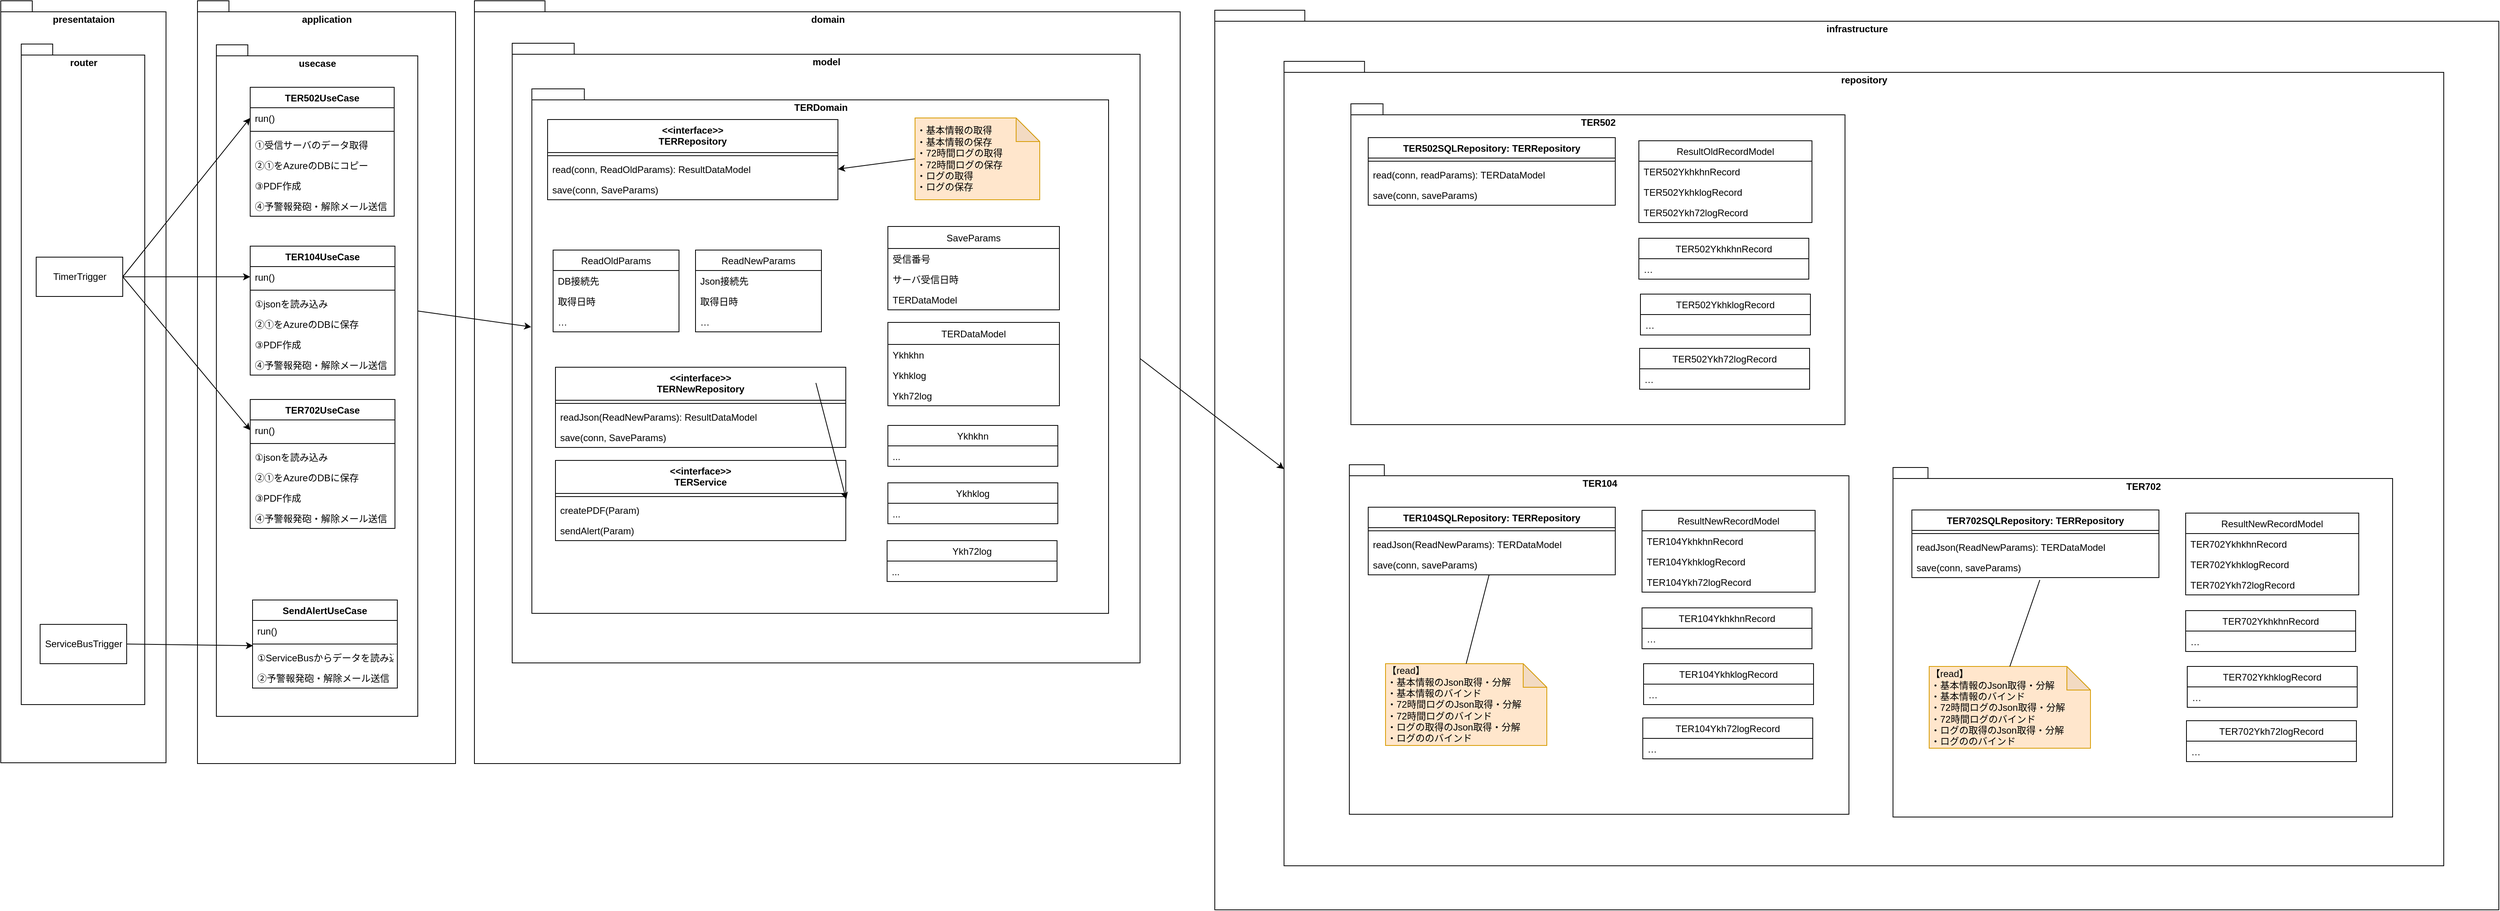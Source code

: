 <mxfile>
    <diagram id="v3ECl8RDg8C_1-MIS0tK" name="ページ1">
        <mxGraphModel dx="2837" dy="1408" grid="0" gridSize="10" guides="1" tooltips="1" connect="1" arrows="1" fold="1" page="0" pageScale="1" pageWidth="827" pageHeight="1169" math="0" shadow="0">
            <root>
                <mxCell id="0"/>
                <mxCell id="1" parent="0"/>
                <mxCell id="364" value="router" style="shape=folder;fontStyle=1;spacingTop=10;tabWidth=40;tabHeight=14;tabPosition=left;html=1;fillColor=none;verticalAlign=top;movable=1;resizable=1;rotatable=1;deletable=1;editable=1;connectable=1;" vertex="1" parent="1">
                    <mxGeometry x="66" y="275" width="157" height="840" as="geometry"/>
                </mxCell>
                <mxCell id="2" value="presentataion" style="shape=folder;fontStyle=1;spacingTop=10;tabWidth=40;tabHeight=14;tabPosition=left;html=1;fillColor=none;verticalAlign=top;" vertex="1" parent="1">
                    <mxGeometry x="40" y="220" width="210" height="969" as="geometry"/>
                </mxCell>
                <mxCell id="3" value="application" style="shape=folder;fontStyle=1;spacingTop=10;tabWidth=40;tabHeight=14;tabPosition=left;html=1;fillColor=none;verticalAlign=top;movable=1;resizable=1;rotatable=1;deletable=1;editable=1;connectable=1;" vertex="1" parent="1">
                    <mxGeometry x="290" y="220" width="328" height="970" as="geometry"/>
                </mxCell>
                <mxCell id="4" value="domain" style="shape=folder;fontStyle=1;spacingTop=10;tabWidth=40;tabHeight=14;tabPosition=left;html=1;fillColor=none;verticalAlign=top;movable=1;resizable=1;rotatable=1;deletable=1;editable=1;connectable=1;" vertex="1" parent="1">
                    <mxGeometry x="642" y="220" width="897" height="970" as="geometry"/>
                </mxCell>
                <mxCell id="5" value="infrastructure" style="shape=folder;fontStyle=1;spacingTop=10;tabWidth=40;tabHeight=14;tabPosition=left;html=1;fillColor=none;verticalAlign=top;" vertex="1" parent="1">
                    <mxGeometry x="1583" y="232" width="1632" height="1144" as="geometry"/>
                </mxCell>
                <mxCell id="65" style="edgeStyle=none;html=1;exitX=1;exitY=0.5;exitDx=0;exitDy=0;entryX=0;entryY=0.5;entryDx=0;entryDy=0;" edge="1" parent="1" source="6" target="21">
                    <mxGeometry relative="1" as="geometry"/>
                </mxCell>
                <mxCell id="365" style="edgeStyle=none;html=1;exitX=1;exitY=0.5;exitDx=0;exitDy=0;entryX=0;entryY=0.5;entryDx=0;entryDy=0;fontColor=#000000;" edge="1" parent="1" source="6" target="14">
                    <mxGeometry relative="1" as="geometry"/>
                </mxCell>
                <mxCell id="366" style="edgeStyle=none;html=1;exitX=1;exitY=0.5;exitDx=0;exitDy=0;entryX=0;entryY=0.5;entryDx=0;entryDy=0;fontColor=#000000;" edge="1" parent="1" source="6" target="196">
                    <mxGeometry relative="1" as="geometry"/>
                </mxCell>
                <mxCell id="6" value="TimerTrigger" style="html=1;fillColor=none;" vertex="1" parent="1">
                    <mxGeometry x="85" y="546" width="110" height="50" as="geometry"/>
                </mxCell>
                <mxCell id="66" style="edgeStyle=none;html=1;exitX=1;exitY=0.5;exitDx=0;exitDy=0;entryX=0.003;entryY=-0.074;entryDx=0;entryDy=0;entryPerimeter=0;" edge="1" parent="1" source="8" target="358">
                    <mxGeometry relative="1" as="geometry">
                        <mxPoint x="356" y="1024.0" as="targetPoint"/>
                    </mxGeometry>
                </mxCell>
                <mxCell id="8" value="ServiceBusTrigger" style="html=1;fillColor=none;" vertex="1" parent="1">
                    <mxGeometry x="90" y="1013" width="110" height="50" as="geometry"/>
                </mxCell>
                <mxCell id="9" value="usecase" style="shape=folder;fontStyle=1;spacingTop=10;tabWidth=40;tabHeight=14;tabPosition=left;html=1;fillColor=none;verticalAlign=top;movable=1;resizable=1;rotatable=1;deletable=1;editable=1;connectable=1;" vertex="1" parent="1">
                    <mxGeometry x="314" y="276" width="256" height="854" as="geometry"/>
                </mxCell>
                <mxCell id="13" value="TER104UseCase" style="swimlane;fontStyle=1;align=center;verticalAlign=top;childLayout=stackLayout;horizontal=1;startSize=26;horizontalStack=0;resizeParent=1;resizeParentMax=0;resizeLast=0;collapsible=1;marginBottom=0;fillColor=none;" vertex="1" parent="1">
                    <mxGeometry x="357" y="532" width="184" height="164" as="geometry"/>
                </mxCell>
                <mxCell id="14" value="run()" style="text;strokeColor=none;fillColor=none;align=left;verticalAlign=top;spacingLeft=4;spacingRight=4;overflow=hidden;rotatable=0;points=[[0,0.5],[1,0.5]];portConstraint=eastwest;" vertex="1" parent="13">
                    <mxGeometry y="26" width="184" height="26" as="geometry"/>
                </mxCell>
                <mxCell id="15" value="" style="line;strokeWidth=1;fillColor=none;align=left;verticalAlign=middle;spacingTop=-1;spacingLeft=3;spacingRight=3;rotatable=0;labelPosition=right;points=[];portConstraint=eastwest;strokeColor=inherit;" vertex="1" parent="13">
                    <mxGeometry y="52" width="184" height="8" as="geometry"/>
                </mxCell>
                <mxCell id="16" value="①jsonを読み込み" style="text;strokeColor=none;fillColor=none;align=left;verticalAlign=top;spacingLeft=4;spacingRight=4;overflow=hidden;rotatable=0;points=[[0,0.5],[1,0.5]];portConstraint=eastwest;" vertex="1" parent="13">
                    <mxGeometry y="60" width="184" height="26" as="geometry"/>
                </mxCell>
                <mxCell id="17" value="②①をAzureのDBに保存" style="text;strokeColor=none;fillColor=none;align=left;verticalAlign=top;spacingLeft=4;spacingRight=4;overflow=hidden;rotatable=0;points=[[0,0.5],[1,0.5]];portConstraint=eastwest;" vertex="1" parent="13">
                    <mxGeometry y="86" width="184" height="26" as="geometry"/>
                </mxCell>
                <mxCell id="193" value="③PDF作成" style="text;strokeColor=none;fillColor=none;align=left;verticalAlign=top;spacingLeft=4;spacingRight=4;overflow=hidden;rotatable=0;points=[[0,0.5],[1,0.5]];portConstraint=eastwest;" vertex="1" parent="13">
                    <mxGeometry y="112" width="184" height="26" as="geometry"/>
                </mxCell>
                <mxCell id="194" value="④予警報発砲・解除メール送信" style="text;strokeColor=none;fillColor=none;align=left;verticalAlign=top;spacingLeft=4;spacingRight=4;overflow=hidden;rotatable=0;points=[[0,0.5],[1,0.5]];portConstraint=eastwest;" vertex="1" parent="13">
                    <mxGeometry y="138" width="184" height="26" as="geometry"/>
                </mxCell>
                <mxCell id="20" value="TER502UseCase" style="swimlane;fontStyle=1;align=center;verticalAlign=top;childLayout=stackLayout;horizontal=1;startSize=26;horizontalStack=0;resizeParent=1;resizeParentMax=0;resizeLast=0;collapsible=1;marginBottom=0;fillColor=none;" vertex="1" parent="1">
                    <mxGeometry x="357" y="330" width="183" height="164" as="geometry"/>
                </mxCell>
                <mxCell id="21" value="run()" style="text;strokeColor=none;fillColor=none;align=left;verticalAlign=top;spacingLeft=4;spacingRight=4;overflow=hidden;rotatable=0;points=[[0,0.5],[1,0.5]];portConstraint=eastwest;" vertex="1" parent="20">
                    <mxGeometry y="26" width="183" height="26" as="geometry"/>
                </mxCell>
                <mxCell id="22" value="" style="line;strokeWidth=1;fillColor=none;align=left;verticalAlign=middle;spacingTop=-1;spacingLeft=3;spacingRight=3;rotatable=0;labelPosition=right;points=[];portConstraint=eastwest;strokeColor=inherit;" vertex="1" parent="20">
                    <mxGeometry y="52" width="183" height="8" as="geometry"/>
                </mxCell>
                <mxCell id="23" value="①受信サーバのデータ取得" style="text;strokeColor=none;fillColor=none;align=left;verticalAlign=top;spacingLeft=4;spacingRight=4;overflow=hidden;rotatable=0;points=[[0,0.5],[1,0.5]];portConstraint=eastwest;" vertex="1" parent="20">
                    <mxGeometry y="60" width="183" height="26" as="geometry"/>
                </mxCell>
                <mxCell id="24" value="②①をAzureのDBにコピー" style="text;strokeColor=none;fillColor=none;align=left;verticalAlign=top;spacingLeft=4;spacingRight=4;overflow=hidden;rotatable=0;points=[[0,0.5],[1,0.5]];portConstraint=eastwest;" vertex="1" parent="20">
                    <mxGeometry y="86" width="183" height="26" as="geometry"/>
                </mxCell>
                <mxCell id="189" value="③PDF作成" style="text;strokeColor=none;fillColor=none;align=left;verticalAlign=top;spacingLeft=4;spacingRight=4;overflow=hidden;rotatable=0;points=[[0,0.5],[1,0.5]];portConstraint=eastwest;" vertex="1" parent="20">
                    <mxGeometry y="112" width="183" height="26" as="geometry"/>
                </mxCell>
                <mxCell id="190" value="④予警報発砲・解除メール送信" style="text;strokeColor=none;fillColor=none;align=left;verticalAlign=top;spacingLeft=4;spacingRight=4;overflow=hidden;rotatable=0;points=[[0,0.5],[1,0.5]];portConstraint=eastwest;" vertex="1" parent="20">
                    <mxGeometry y="138" width="183" height="26" as="geometry"/>
                </mxCell>
                <mxCell id="369" style="edgeStyle=none;html=1;exitX=0;exitY=0;exitDx=798;exitDy=401;exitPerimeter=0;entryX=0;entryY=0;entryDx=0;entryDy=518.5;entryPerimeter=0;fontColor=#000000;" edge="1" parent="1" source="27" target="76">
                    <mxGeometry relative="1" as="geometry"/>
                </mxCell>
                <mxCell id="27" value="model" style="shape=folder;fontStyle=1;spacingTop=10;tabWidth=40;tabHeight=14;tabPosition=left;html=1;fillColor=none;verticalAlign=top;movable=1;resizable=1;rotatable=1;deletable=1;editable=1;connectable=1;" vertex="1" parent="1">
                    <mxGeometry x="690" y="274" width="798" height="788" as="geometry"/>
                </mxCell>
                <mxCell id="28" value="TERDomain" style="shape=folder;fontStyle=1;spacingTop=10;tabWidth=40;tabHeight=14;tabPosition=left;html=1;fillColor=none;verticalAlign=top;" vertex="1" parent="1">
                    <mxGeometry x="715" y="332" width="733" height="667" as="geometry"/>
                </mxCell>
                <mxCell id="29" value="&lt;&lt;interface&gt;&gt;&#10;TERRepository" style="swimlane;fontStyle=1;align=center;verticalAlign=top;childLayout=stackLayout;horizontal=1;startSize=42;horizontalStack=0;resizeParent=1;resizeParentMax=0;resizeLast=0;collapsible=1;marginBottom=0;fillColor=none;" vertex="1" parent="1">
                    <mxGeometry x="735" y="371" width="369" height="102" as="geometry"/>
                </mxCell>
                <mxCell id="31" value="" style="line;strokeWidth=1;fillColor=none;align=left;verticalAlign=middle;spacingTop=-1;spacingLeft=3;spacingRight=3;rotatable=0;labelPosition=right;points=[];portConstraint=eastwest;strokeColor=inherit;" vertex="1" parent="29">
                    <mxGeometry y="42" width="369" height="8" as="geometry"/>
                </mxCell>
                <mxCell id="107" value="read(conn, ReadOldParams): ResultDataModel" style="text;strokeColor=none;fillColor=none;align=left;verticalAlign=top;spacingLeft=4;spacingRight=4;overflow=hidden;rotatable=0;points=[[0,0.5],[1,0.5]];portConstraint=eastwest;" vertex="1" parent="29">
                    <mxGeometry y="50" width="369" height="26" as="geometry"/>
                </mxCell>
                <mxCell id="114" value="save(conn, SaveParams)" style="text;strokeColor=none;fillColor=none;align=left;verticalAlign=top;spacingLeft=4;spacingRight=4;overflow=hidden;rotatable=0;points=[[0,0.5],[1,0.5]];portConstraint=eastwest;" vertex="1" parent="29">
                    <mxGeometry y="76" width="369" height="26" as="geometry"/>
                </mxCell>
                <mxCell id="76" value="repository" style="shape=folder;fontStyle=1;spacingTop=10;tabWidth=40;tabHeight=14;tabPosition=left;html=1;fillColor=none;verticalAlign=top;movable=1;resizable=1;rotatable=1;deletable=1;editable=1;connectable=1;" vertex="1" parent="1">
                    <mxGeometry x="1671" y="297" width="1474" height="1023" as="geometry"/>
                </mxCell>
                <mxCell id="77" value="TER502" style="shape=folder;fontStyle=1;spacingTop=10;tabWidth=40;tabHeight=14;tabPosition=left;html=1;fillColor=none;verticalAlign=top;movable=1;resizable=1;rotatable=1;deletable=1;editable=1;connectable=1;" vertex="1" parent="1">
                    <mxGeometry x="1756" y="351" width="628" height="408" as="geometry"/>
                </mxCell>
                <mxCell id="78" value="TER104" style="shape=folder;fontStyle=1;spacingTop=10;tabWidth=40;tabHeight=14;tabPosition=left;html=1;fillColor=none;verticalAlign=top;movable=1;resizable=1;rotatable=1;deletable=1;editable=1;connectable=1;" vertex="1" parent="1">
                    <mxGeometry x="1754" y="810" width="635" height="444.5" as="geometry"/>
                </mxCell>
                <mxCell id="79" value="TER502SQLRepository: TERRepository" style="swimlane;fontStyle=1;align=center;verticalAlign=top;childLayout=stackLayout;horizontal=1;startSize=26;horizontalStack=0;resizeParent=1;resizeParentMax=0;resizeLast=0;collapsible=1;marginBottom=0;fillColor=none;" vertex="1" parent="1">
                    <mxGeometry x="1778" y="394" width="314" height="86" as="geometry"/>
                </mxCell>
                <mxCell id="81" value="" style="line;strokeWidth=1;fillColor=none;align=left;verticalAlign=middle;spacingTop=-1;spacingLeft=3;spacingRight=3;rotatable=0;labelPosition=right;points=[];portConstraint=eastwest;strokeColor=inherit;" vertex="1" parent="79">
                    <mxGeometry y="26" width="314" height="8" as="geometry"/>
                </mxCell>
                <mxCell id="185" value="read(conn, readParams): TERDataModel" style="text;strokeColor=none;fillColor=none;align=left;verticalAlign=top;spacingLeft=4;spacingRight=4;overflow=hidden;rotatable=0;points=[[0,0.5],[1,0.5]];portConstraint=eastwest;" vertex="1" parent="79">
                    <mxGeometry y="34" width="314" height="26" as="geometry"/>
                </mxCell>
                <mxCell id="334" value="save(conn, saveParams)" style="text;strokeColor=none;fillColor=none;align=left;verticalAlign=top;spacingLeft=4;spacingRight=4;overflow=hidden;rotatable=0;points=[[0,0.5],[1,0.5]];portConstraint=eastwest;" vertex="1" parent="79">
                    <mxGeometry y="60" width="314" height="26" as="geometry"/>
                </mxCell>
                <mxCell id="109" value="ReadOldParams" style="swimlane;fontStyle=0;childLayout=stackLayout;horizontal=1;startSize=26;fillColor=none;horizontalStack=0;resizeParent=1;resizeParentMax=0;resizeLast=0;collapsible=1;marginBottom=0;" vertex="1" parent="1">
                    <mxGeometry x="742" y="537" width="160" height="104" as="geometry"/>
                </mxCell>
                <mxCell id="110" value="DB接続先" style="text;strokeColor=none;fillColor=none;align=left;verticalAlign=top;spacingLeft=4;spacingRight=4;overflow=hidden;rotatable=0;points=[[0,0.5],[1,0.5]];portConstraint=eastwest;" vertex="1" parent="109">
                    <mxGeometry y="26" width="160" height="26" as="geometry"/>
                </mxCell>
                <mxCell id="134" value="取得日時" style="text;strokeColor=none;fillColor=none;align=left;verticalAlign=top;spacingLeft=4;spacingRight=4;overflow=hidden;rotatable=0;points=[[0,0.5],[1,0.5]];portConstraint=eastwest;" vertex="1" parent="109">
                    <mxGeometry y="52" width="160" height="26" as="geometry"/>
                </mxCell>
                <mxCell id="112" value="…" style="text;strokeColor=none;fillColor=none;align=left;verticalAlign=top;spacingLeft=4;spacingRight=4;overflow=hidden;rotatable=0;points=[[0,0.5],[1,0.5]];portConstraint=eastwest;" vertex="1" parent="109">
                    <mxGeometry y="78" width="160" height="26" as="geometry"/>
                </mxCell>
                <mxCell id="130" value="ReadNewParams" style="swimlane;fontStyle=0;childLayout=stackLayout;horizontal=1;startSize=26;fillColor=none;horizontalStack=0;resizeParent=1;resizeParentMax=0;resizeLast=0;collapsible=1;marginBottom=0;" vertex="1" parent="1">
                    <mxGeometry x="923" y="537" width="160" height="104" as="geometry"/>
                </mxCell>
                <mxCell id="131" value="Json接続先" style="text;strokeColor=none;fillColor=none;align=left;verticalAlign=top;spacingLeft=4;spacingRight=4;overflow=hidden;rotatable=0;points=[[0,0.5],[1,0.5]];portConstraint=eastwest;" vertex="1" parent="130">
                    <mxGeometry y="26" width="160" height="26" as="geometry"/>
                </mxCell>
                <mxCell id="133" value="取得日時" style="text;strokeColor=none;fillColor=none;align=left;verticalAlign=top;spacingLeft=4;spacingRight=4;overflow=hidden;rotatable=0;points=[[0,0.5],[1,0.5]];portConstraint=eastwest;" vertex="1" parent="130">
                    <mxGeometry y="52" width="160" height="26" as="geometry"/>
                </mxCell>
                <mxCell id="132" value="…" style="text;strokeColor=none;fillColor=none;align=left;verticalAlign=top;spacingLeft=4;spacingRight=4;overflow=hidden;rotatable=0;points=[[0,0.5],[1,0.5]];portConstraint=eastwest;" vertex="1" parent="130">
                    <mxGeometry y="78" width="160" height="26" as="geometry"/>
                </mxCell>
                <mxCell id="155" style="edgeStyle=none;html=1;exitX=0;exitY=0.5;exitDx=0;exitDy=0;exitPerimeter=0;fontColor=#000000;entryX=1;entryY=0.5;entryDx=0;entryDy=0;" edge="1" parent="1" source="154" target="107">
                    <mxGeometry relative="1" as="geometry"/>
                </mxCell>
                <mxCell id="154" value="・基本情報の取得&lt;br&gt;・基本情報の保存&lt;br&gt;・72時間ログの取得&lt;br&gt;・72時間ログの保存&lt;br&gt;・ログの取得&lt;br&gt;・ログの保存" style="shape=note;whiteSpace=wrap;html=1;backgroundOutline=1;darkOpacity=0.05;align=left;fillColor=#ffe6cc;strokeColor=#d79b00;fontColor=#000000;" vertex="1" parent="1">
                    <mxGeometry x="1202" y="369" width="158.5" height="104" as="geometry"/>
                </mxCell>
                <mxCell id="160" value="" style="endArrow=classic;html=1;fontColor=#000000;exitX=0;exitY=0.5;exitDx=0;exitDy=0;exitPerimeter=0;entryX=1;entryY=0.5;entryDx=0;entryDy=0;" edge="1" parent="1" source="159">
                    <mxGeometry width="50" height="50" relative="1" as="geometry">
                        <mxPoint x="1076" y="706" as="sourcePoint"/>
                        <mxPoint x="1114.5" y="854" as="targetPoint"/>
                    </mxGeometry>
                </mxCell>
                <mxCell id="195" value="TER702UseCase" style="swimlane;fontStyle=1;align=center;verticalAlign=top;childLayout=stackLayout;horizontal=1;startSize=26;horizontalStack=0;resizeParent=1;resizeParentMax=0;resizeLast=0;collapsible=1;marginBottom=0;fillColor=none;" vertex="1" parent="1">
                    <mxGeometry x="357" y="727" width="184" height="164" as="geometry"/>
                </mxCell>
                <mxCell id="196" value="run()" style="text;strokeColor=none;fillColor=none;align=left;verticalAlign=top;spacingLeft=4;spacingRight=4;overflow=hidden;rotatable=0;points=[[0,0.5],[1,0.5]];portConstraint=eastwest;" vertex="1" parent="195">
                    <mxGeometry y="26" width="184" height="26" as="geometry"/>
                </mxCell>
                <mxCell id="197" value="" style="line;strokeWidth=1;fillColor=none;align=left;verticalAlign=middle;spacingTop=-1;spacingLeft=3;spacingRight=3;rotatable=0;labelPosition=right;points=[];portConstraint=eastwest;strokeColor=inherit;" vertex="1" parent="195">
                    <mxGeometry y="52" width="184" height="8" as="geometry"/>
                </mxCell>
                <mxCell id="198" value="①jsonを読み込み" style="text;strokeColor=none;fillColor=none;align=left;verticalAlign=top;spacingLeft=4;spacingRight=4;overflow=hidden;rotatable=0;points=[[0,0.5],[1,0.5]];portConstraint=eastwest;" vertex="1" parent="195">
                    <mxGeometry y="60" width="184" height="26" as="geometry"/>
                </mxCell>
                <mxCell id="199" value="②①をAzureのDBに保存" style="text;strokeColor=none;fillColor=none;align=left;verticalAlign=top;spacingLeft=4;spacingRight=4;overflow=hidden;rotatable=0;points=[[0,0.5],[1,0.5]];portConstraint=eastwest;" vertex="1" parent="195">
                    <mxGeometry y="86" width="184" height="26" as="geometry"/>
                </mxCell>
                <mxCell id="200" value="③PDF作成" style="text;strokeColor=none;fillColor=none;align=left;verticalAlign=top;spacingLeft=4;spacingRight=4;overflow=hidden;rotatable=0;points=[[0,0.5],[1,0.5]];portConstraint=eastwest;" vertex="1" parent="195">
                    <mxGeometry y="112" width="184" height="26" as="geometry"/>
                </mxCell>
                <mxCell id="201" value="④予警報発砲・解除メール送信" style="text;strokeColor=none;fillColor=none;align=left;verticalAlign=top;spacingLeft=4;spacingRight=4;overflow=hidden;rotatable=0;points=[[0,0.5],[1,0.5]];portConstraint=eastwest;" vertex="1" parent="195">
                    <mxGeometry y="138" width="184" height="26" as="geometry"/>
                </mxCell>
                <mxCell id="204" value="TER502YkhkhnRecord" style="swimlane;fontStyle=0;childLayout=stackLayout;horizontal=1;startSize=26;fillColor=none;horizontalStack=0;resizeParent=1;resizeParentMax=0;resizeLast=0;collapsible=1;marginBottom=0;" vertex="1" parent="1">
                    <mxGeometry x="2122" y="522" width="216" height="52" as="geometry"/>
                </mxCell>
                <mxCell id="205" value="…" style="text;strokeColor=none;fillColor=none;align=left;verticalAlign=top;spacingLeft=4;spacingRight=4;overflow=hidden;rotatable=0;points=[[0,0.5],[1,0.5]];portConstraint=eastwest;" vertex="1" parent="204">
                    <mxGeometry y="26" width="216" height="26" as="geometry"/>
                </mxCell>
                <mxCell id="206" value="TER502Ykh72logRecord" style="swimlane;fontStyle=0;childLayout=stackLayout;horizontal=1;startSize=26;fillColor=none;horizontalStack=0;resizeParent=1;resizeParentMax=0;resizeLast=0;collapsible=1;marginBottom=0;" vertex="1" parent="1">
                    <mxGeometry x="2123" y="662" width="216" height="52" as="geometry"/>
                </mxCell>
                <mxCell id="207" value="…" style="text;strokeColor=none;fillColor=none;align=left;verticalAlign=top;spacingLeft=4;spacingRight=4;overflow=hidden;rotatable=0;points=[[0,0.5],[1,0.5]];portConstraint=eastwest;" vertex="1" parent="206">
                    <mxGeometry y="26" width="216" height="26" as="geometry"/>
                </mxCell>
                <mxCell id="208" value="TER502YkhklogRecord" style="swimlane;fontStyle=0;childLayout=stackLayout;horizontal=1;startSize=26;fillColor=none;horizontalStack=0;resizeParent=1;resizeParentMax=0;resizeLast=0;collapsible=1;marginBottom=0;" vertex="1" parent="1">
                    <mxGeometry x="2124" y="593" width="216" height="52" as="geometry"/>
                </mxCell>
                <mxCell id="209" value="…" style="text;strokeColor=none;fillColor=none;align=left;verticalAlign=top;spacingLeft=4;spacingRight=4;overflow=hidden;rotatable=0;points=[[0,0.5],[1,0.5]];portConstraint=eastwest;" vertex="1" parent="208">
                    <mxGeometry y="26" width="216" height="26" as="geometry"/>
                </mxCell>
                <mxCell id="211" value="ResultOldRecordModel" style="swimlane;fontStyle=0;childLayout=stackLayout;horizontal=1;startSize=26;fillColor=none;horizontalStack=0;resizeParent=1;resizeParentMax=0;resizeLast=0;collapsible=1;marginBottom=0;" vertex="1" parent="1">
                    <mxGeometry x="2122" y="398" width="220" height="104" as="geometry"/>
                </mxCell>
                <mxCell id="212" value="TER502YkhkhnRecord" style="text;strokeColor=none;fillColor=none;align=left;verticalAlign=top;spacingLeft=4;spacingRight=4;overflow=hidden;rotatable=0;points=[[0,0.5],[1,0.5]];portConstraint=eastwest;" vertex="1" parent="211">
                    <mxGeometry y="26" width="220" height="26" as="geometry"/>
                </mxCell>
                <mxCell id="213" value="TER502YkhklogRecord" style="text;strokeColor=none;fillColor=none;align=left;verticalAlign=top;spacingLeft=4;spacingRight=4;overflow=hidden;rotatable=0;points=[[0,0.5],[1,0.5]];portConstraint=eastwest;" vertex="1" parent="211">
                    <mxGeometry y="52" width="220" height="26" as="geometry"/>
                </mxCell>
                <mxCell id="214" value="TER502Ykh72logRecord" style="text;strokeColor=none;fillColor=none;align=left;verticalAlign=top;spacingLeft=4;spacingRight=4;overflow=hidden;rotatable=0;points=[[0,0.5],[1,0.5]];portConstraint=eastwest;" vertex="1" parent="211">
                    <mxGeometry y="78" width="220" height="26" as="geometry"/>
                </mxCell>
                <mxCell id="215" value="TER104SQLRepository: TERRepository" style="swimlane;fontStyle=1;align=center;verticalAlign=top;childLayout=stackLayout;horizontal=1;startSize=26;horizontalStack=0;resizeParent=1;resizeParentMax=0;resizeLast=0;collapsible=1;marginBottom=0;fillColor=none;" vertex="1" parent="1">
                    <mxGeometry x="1778" y="864" width="314" height="86" as="geometry"/>
                </mxCell>
                <mxCell id="216" value="" style="line;strokeWidth=1;fillColor=none;align=left;verticalAlign=middle;spacingTop=-1;spacingLeft=3;spacingRight=3;rotatable=0;labelPosition=right;points=[];portConstraint=eastwest;strokeColor=inherit;" vertex="1" parent="215">
                    <mxGeometry y="26" width="314" height="8" as="geometry"/>
                </mxCell>
                <mxCell id="218" value="readJson(ReadNewParams): TERDataModel" style="text;strokeColor=none;fillColor=none;align=left;verticalAlign=top;spacingLeft=4;spacingRight=4;overflow=hidden;rotatable=0;points=[[0,0.5],[1,0.5]];portConstraint=eastwest;" vertex="1" parent="215">
                    <mxGeometry y="34" width="314" height="26" as="geometry"/>
                </mxCell>
                <mxCell id="377" value="save(conn, saveParams)" style="text;strokeColor=none;fillColor=none;align=left;verticalAlign=top;spacingLeft=4;spacingRight=4;overflow=hidden;rotatable=0;points=[[0,0.5],[1,0.5]];portConstraint=eastwest;" vertex="1" parent="215">
                    <mxGeometry y="60" width="314" height="26" as="geometry"/>
                </mxCell>
                <mxCell id="219" value="TER104YkhkhnRecord" style="swimlane;fontStyle=0;childLayout=stackLayout;horizontal=1;startSize=26;fillColor=none;horizontalStack=0;resizeParent=1;resizeParentMax=0;resizeLast=0;collapsible=1;marginBottom=0;" vertex="1" parent="1">
                    <mxGeometry x="2126" y="992" width="216" height="52" as="geometry"/>
                </mxCell>
                <mxCell id="220" value="…" style="text;strokeColor=none;fillColor=none;align=left;verticalAlign=top;spacingLeft=4;spacingRight=4;overflow=hidden;rotatable=0;points=[[0,0.5],[1,0.5]];portConstraint=eastwest;" vertex="1" parent="219">
                    <mxGeometry y="26" width="216" height="26" as="geometry"/>
                </mxCell>
                <mxCell id="221" value="TER104Ykh72logRecord" style="swimlane;fontStyle=0;childLayout=stackLayout;horizontal=1;startSize=26;fillColor=none;horizontalStack=0;resizeParent=1;resizeParentMax=0;resizeLast=0;collapsible=1;marginBottom=0;" vertex="1" parent="1">
                    <mxGeometry x="2127" y="1132" width="216" height="52" as="geometry"/>
                </mxCell>
                <mxCell id="222" value="…" style="text;strokeColor=none;fillColor=none;align=left;verticalAlign=top;spacingLeft=4;spacingRight=4;overflow=hidden;rotatable=0;points=[[0,0.5],[1,0.5]];portConstraint=eastwest;" vertex="1" parent="221">
                    <mxGeometry y="26" width="216" height="26" as="geometry"/>
                </mxCell>
                <mxCell id="223" value="TER104YkhklogRecord" style="swimlane;fontStyle=0;childLayout=stackLayout;horizontal=1;startSize=26;fillColor=none;horizontalStack=0;resizeParent=1;resizeParentMax=0;resizeLast=0;collapsible=1;marginBottom=0;" vertex="1" parent="1">
                    <mxGeometry x="2128" y="1063" width="216" height="52" as="geometry"/>
                </mxCell>
                <mxCell id="224" value="…" style="text;strokeColor=none;fillColor=none;align=left;verticalAlign=top;spacingLeft=4;spacingRight=4;overflow=hidden;rotatable=0;points=[[0,0.5],[1,0.5]];portConstraint=eastwest;" vertex="1" parent="223">
                    <mxGeometry y="26" width="216" height="26" as="geometry"/>
                </mxCell>
                <mxCell id="225" value="ResultNewRecordModel" style="swimlane;fontStyle=0;childLayout=stackLayout;horizontal=1;startSize=26;fillColor=none;horizontalStack=0;resizeParent=1;resizeParentMax=0;resizeLast=0;collapsible=1;marginBottom=0;" vertex="1" parent="1">
                    <mxGeometry x="2126" y="868" width="220" height="104" as="geometry"/>
                </mxCell>
                <mxCell id="226" value="TER104YkhkhnRecord" style="text;strokeColor=none;fillColor=none;align=left;verticalAlign=top;spacingLeft=4;spacingRight=4;overflow=hidden;rotatable=0;points=[[0,0.5],[1,0.5]];portConstraint=eastwest;" vertex="1" parent="225">
                    <mxGeometry y="26" width="220" height="26" as="geometry"/>
                </mxCell>
                <mxCell id="227" value="TER104YkhklogRecord" style="text;strokeColor=none;fillColor=none;align=left;verticalAlign=top;spacingLeft=4;spacingRight=4;overflow=hidden;rotatable=0;points=[[0,0.5],[1,0.5]];portConstraint=eastwest;" vertex="1" parent="225">
                    <mxGeometry y="52" width="220" height="26" as="geometry"/>
                </mxCell>
                <mxCell id="228" value="TER104Ykh72logRecord" style="text;strokeColor=none;fillColor=none;align=left;verticalAlign=top;spacingLeft=4;spacingRight=4;overflow=hidden;rotatable=0;points=[[0,0.5],[1,0.5]];portConstraint=eastwest;" vertex="1" parent="225">
                    <mxGeometry y="78" width="220" height="26" as="geometry"/>
                </mxCell>
                <mxCell id="229" value="【read】&lt;br&gt;・基本情報のJson取得・分解&lt;br&gt;・基本情報のバインド&lt;br&gt;・72時間ログのJson取得・分解&lt;br&gt;・72時間ログのバインド&lt;br&gt;・ログの取得のJson取得・分解&lt;br&gt;・ログののバインド" style="shape=note;whiteSpace=wrap;html=1;backgroundOutline=1;darkOpacity=0.05;align=left;fillColor=#ffe6cc;strokeColor=#d79b00;fontColor=#000000;" vertex="1" parent="1">
                    <mxGeometry x="1800" y="1063" width="205" height="104" as="geometry"/>
                </mxCell>
                <mxCell id="231" value="" style="endArrow=none;html=1;fontColor=#000000;entryX=0.5;entryY=0;entryDx=0;entryDy=0;entryPerimeter=0;" edge="1" parent="1" source="377" target="229">
                    <mxGeometry width="50" height="50" relative="1" as="geometry">
                        <mxPoint x="1940.85" y="975.996" as="sourcePoint"/>
                        <mxPoint x="2701" y="753.5" as="targetPoint"/>
                    </mxGeometry>
                </mxCell>
                <mxCell id="232" value="TER702" style="shape=folder;fontStyle=1;spacingTop=10;tabWidth=40;tabHeight=14;tabPosition=left;html=1;fillColor=none;verticalAlign=top;movable=1;resizable=1;rotatable=1;deletable=1;editable=1;connectable=1;" vertex="1" parent="1">
                    <mxGeometry x="2445" y="813.5" width="635" height="444.5" as="geometry"/>
                </mxCell>
                <mxCell id="233" value="TER702SQLRepository: TERRepository" style="swimlane;fontStyle=1;align=center;verticalAlign=top;childLayout=stackLayout;horizontal=1;startSize=26;horizontalStack=0;resizeParent=1;resizeParentMax=0;resizeLast=0;collapsible=1;marginBottom=0;fillColor=none;" vertex="1" parent="1">
                    <mxGeometry x="2469" y="867.5" width="314" height="86" as="geometry"/>
                </mxCell>
                <mxCell id="234" value="" style="line;strokeWidth=1;fillColor=none;align=left;verticalAlign=middle;spacingTop=-1;spacingLeft=3;spacingRight=3;rotatable=0;labelPosition=right;points=[];portConstraint=eastwest;strokeColor=inherit;" vertex="1" parent="233">
                    <mxGeometry y="26" width="314" height="8" as="geometry"/>
                </mxCell>
                <mxCell id="378" value="readJson(ReadNewParams): TERDataModel" style="text;strokeColor=none;fillColor=none;align=left;verticalAlign=top;spacingLeft=4;spacingRight=4;overflow=hidden;rotatable=0;points=[[0,0.5],[1,0.5]];portConstraint=eastwest;" vertex="1" parent="233">
                    <mxGeometry y="34" width="314" height="26" as="geometry"/>
                </mxCell>
                <mxCell id="236" value="save(conn, saveParams)" style="text;strokeColor=none;fillColor=none;align=left;verticalAlign=top;spacingLeft=4;spacingRight=4;overflow=hidden;rotatable=0;points=[[0,0.5],[1,0.5]];portConstraint=eastwest;" vertex="1" parent="233">
                    <mxGeometry y="60" width="314" height="26" as="geometry"/>
                </mxCell>
                <mxCell id="237" value="TER702YkhkhnRecord" style="swimlane;fontStyle=0;childLayout=stackLayout;horizontal=1;startSize=26;fillColor=none;horizontalStack=0;resizeParent=1;resizeParentMax=0;resizeLast=0;collapsible=1;marginBottom=0;" vertex="1" parent="1">
                    <mxGeometry x="2817" y="995.5" width="216" height="52" as="geometry"/>
                </mxCell>
                <mxCell id="238" value="…" style="text;strokeColor=none;fillColor=none;align=left;verticalAlign=top;spacingLeft=4;spacingRight=4;overflow=hidden;rotatable=0;points=[[0,0.5],[1,0.5]];portConstraint=eastwest;" vertex="1" parent="237">
                    <mxGeometry y="26" width="216" height="26" as="geometry"/>
                </mxCell>
                <mxCell id="239" value="TER702Ykh72logRecord" style="swimlane;fontStyle=0;childLayout=stackLayout;horizontal=1;startSize=26;fillColor=none;horizontalStack=0;resizeParent=1;resizeParentMax=0;resizeLast=0;collapsible=1;marginBottom=0;" vertex="1" parent="1">
                    <mxGeometry x="2818" y="1135.5" width="216" height="52" as="geometry"/>
                </mxCell>
                <mxCell id="240" value="…" style="text;strokeColor=none;fillColor=none;align=left;verticalAlign=top;spacingLeft=4;spacingRight=4;overflow=hidden;rotatable=0;points=[[0,0.5],[1,0.5]];portConstraint=eastwest;" vertex="1" parent="239">
                    <mxGeometry y="26" width="216" height="26" as="geometry"/>
                </mxCell>
                <mxCell id="241" value="TER702YkhklogRecord" style="swimlane;fontStyle=0;childLayout=stackLayout;horizontal=1;startSize=26;fillColor=none;horizontalStack=0;resizeParent=1;resizeParentMax=0;resizeLast=0;collapsible=1;marginBottom=0;" vertex="1" parent="1">
                    <mxGeometry x="2819" y="1066.5" width="216" height="52" as="geometry"/>
                </mxCell>
                <mxCell id="242" value="…" style="text;strokeColor=none;fillColor=none;align=left;verticalAlign=top;spacingLeft=4;spacingRight=4;overflow=hidden;rotatable=0;points=[[0,0.5],[1,0.5]];portConstraint=eastwest;" vertex="1" parent="241">
                    <mxGeometry y="26" width="216" height="26" as="geometry"/>
                </mxCell>
                <mxCell id="243" value="ResultNewRecordModel" style="swimlane;fontStyle=0;childLayout=stackLayout;horizontal=1;startSize=26;fillColor=none;horizontalStack=0;resizeParent=1;resizeParentMax=0;resizeLast=0;collapsible=1;marginBottom=0;" vertex="1" parent="1">
                    <mxGeometry x="2817" y="871.5" width="220" height="104" as="geometry"/>
                </mxCell>
                <mxCell id="244" value="TER702YkhkhnRecord" style="text;strokeColor=none;fillColor=none;align=left;verticalAlign=top;spacingLeft=4;spacingRight=4;overflow=hidden;rotatable=0;points=[[0,0.5],[1,0.5]];portConstraint=eastwest;" vertex="1" parent="243">
                    <mxGeometry y="26" width="220" height="26" as="geometry"/>
                </mxCell>
                <mxCell id="245" value="TER702YkhklogRecord" style="text;strokeColor=none;fillColor=none;align=left;verticalAlign=top;spacingLeft=4;spacingRight=4;overflow=hidden;rotatable=0;points=[[0,0.5],[1,0.5]];portConstraint=eastwest;" vertex="1" parent="243">
                    <mxGeometry y="52" width="220" height="26" as="geometry"/>
                </mxCell>
                <mxCell id="246" value="TER702Ykh72logRecord" style="text;strokeColor=none;fillColor=none;align=left;verticalAlign=top;spacingLeft=4;spacingRight=4;overflow=hidden;rotatable=0;points=[[0,0.5],[1,0.5]];portConstraint=eastwest;" vertex="1" parent="243">
                    <mxGeometry y="78" width="220" height="26" as="geometry"/>
                </mxCell>
                <mxCell id="247" value="【read】&lt;br&gt;・基本情報のJson取得・分解&lt;br&gt;・基本情報のバインド&lt;br&gt;・72時間ログのJson取得・分解&lt;br&gt;・72時間ログのバインド&lt;br&gt;・ログの取得のJson取得・分解&lt;br&gt;・ログののバインド" style="shape=note;whiteSpace=wrap;html=1;backgroundOutline=1;darkOpacity=0.05;align=left;fillColor=#ffe6cc;strokeColor=#d79b00;fontColor=#000000;" vertex="1" parent="1">
                    <mxGeometry x="2491" y="1066.5" width="205" height="104" as="geometry"/>
                </mxCell>
                <mxCell id="248" value="" style="endArrow=none;html=1;fontColor=#000000;entryX=0.5;entryY=0;entryDx=0;entryDy=0;entryPerimeter=0;exitX=0.518;exitY=1.116;exitDx=0;exitDy=0;exitPerimeter=0;" edge="1" parent="1" source="236" target="247">
                    <mxGeometry width="50" height="50" relative="1" as="geometry">
                        <mxPoint x="2670.35" y="933.996" as="sourcePoint"/>
                        <mxPoint x="2632" y="1021" as="targetPoint"/>
                    </mxGeometry>
                </mxCell>
                <mxCell id="276" value="Ykhkhn" style="swimlane;fontStyle=0;childLayout=stackLayout;horizontal=1;startSize=26;fillColor=none;horizontalStack=0;resizeParent=1;resizeParentMax=0;resizeLast=0;collapsible=1;marginBottom=0;" vertex="1" parent="1">
                    <mxGeometry x="1167.5" y="760" width="216" height="52" as="geometry"/>
                </mxCell>
                <mxCell id="277" value="..." style="text;strokeColor=none;fillColor=none;align=left;verticalAlign=top;spacingLeft=4;spacingRight=4;overflow=hidden;rotatable=0;points=[[0,0.5],[1,0.5]];portConstraint=eastwest;" vertex="1" parent="276">
                    <mxGeometry y="26" width="216" height="26" as="geometry"/>
                </mxCell>
                <mxCell id="278" value="Ykh72log" style="swimlane;fontStyle=0;childLayout=stackLayout;horizontal=1;startSize=26;fillColor=none;horizontalStack=0;resizeParent=1;resizeParentMax=0;resizeLast=0;collapsible=1;marginBottom=0;" vertex="1" parent="1">
                    <mxGeometry x="1166.5" y="906.5" width="216" height="52" as="geometry"/>
                </mxCell>
                <mxCell id="279" value="..." style="text;strokeColor=none;fillColor=none;align=left;verticalAlign=top;spacingLeft=4;spacingRight=4;overflow=hidden;rotatable=0;points=[[0,0.5],[1,0.5]];portConstraint=eastwest;" vertex="1" parent="278">
                    <mxGeometry y="26" width="216" height="26" as="geometry"/>
                </mxCell>
                <mxCell id="280" value="Ykhklog" style="swimlane;fontStyle=0;childLayout=stackLayout;horizontal=1;startSize=26;fillColor=none;horizontalStack=0;resizeParent=1;resizeParentMax=0;resizeLast=0;collapsible=1;marginBottom=0;" vertex="1" parent="1">
                    <mxGeometry x="1167.5" y="833" width="216" height="52" as="geometry"/>
                </mxCell>
                <mxCell id="281" value="..." style="text;strokeColor=none;fillColor=none;align=left;verticalAlign=top;spacingLeft=4;spacingRight=4;overflow=hidden;rotatable=0;points=[[0,0.5],[1,0.5]];portConstraint=eastwest;" vertex="1" parent="280">
                    <mxGeometry y="26" width="216" height="26" as="geometry"/>
                </mxCell>
                <mxCell id="294" value="SaveParams" style="swimlane;fontStyle=0;childLayout=stackLayout;horizontal=1;startSize=28;fillColor=none;horizontalStack=0;resizeParent=1;resizeParentMax=0;resizeLast=0;collapsible=1;marginBottom=0;" vertex="1" parent="1">
                    <mxGeometry x="1167.5" y="507" width="218" height="106" as="geometry"/>
                </mxCell>
                <mxCell id="295" value="受信番号" style="text;strokeColor=none;fillColor=none;align=left;verticalAlign=top;spacingLeft=4;spacingRight=4;overflow=hidden;rotatable=0;points=[[0,0.5],[1,0.5]];portConstraint=eastwest;" vertex="1" parent="294">
                    <mxGeometry y="28" width="218" height="26" as="geometry"/>
                </mxCell>
                <mxCell id="296" value="サーバ受信日時" style="text;strokeColor=none;fillColor=none;align=left;verticalAlign=top;spacingLeft=4;spacingRight=4;overflow=hidden;rotatable=0;points=[[0,0.5],[1,0.5]];portConstraint=eastwest;" vertex="1" parent="294">
                    <mxGeometry y="54" width="218" height="26" as="geometry"/>
                </mxCell>
                <mxCell id="297" value="TERDataModel" style="text;strokeColor=none;fillColor=none;align=left;verticalAlign=top;spacingLeft=4;spacingRight=4;overflow=hidden;rotatable=0;points=[[0,0.5],[1,0.5]];portConstraint=eastwest;" vertex="1" parent="294">
                    <mxGeometry y="80" width="218" height="26" as="geometry"/>
                </mxCell>
                <mxCell id="328" value="TERDataModel" style="swimlane;fontStyle=0;childLayout=stackLayout;horizontal=1;startSize=28;fillColor=none;horizontalStack=0;resizeParent=1;resizeParentMax=0;resizeLast=0;collapsible=1;marginBottom=0;" vertex="1" parent="1">
                    <mxGeometry x="1167.5" y="629" width="218" height="106" as="geometry"/>
                </mxCell>
                <mxCell id="331" value="Ykhkhn" style="text;strokeColor=none;fillColor=none;align=left;verticalAlign=top;spacingLeft=4;spacingRight=4;overflow=hidden;rotatable=0;points=[[0,0.5],[1,0.5]];portConstraint=eastwest;" vertex="1" parent="328">
                    <mxGeometry y="28" width="218" height="26" as="geometry"/>
                </mxCell>
                <mxCell id="332" value="Ykhklog" style="text;strokeColor=none;fillColor=none;align=left;verticalAlign=top;spacingLeft=4;spacingRight=4;overflow=hidden;rotatable=0;points=[[0,0.5],[1,0.5]];portConstraint=eastwest;" vertex="1" parent="328">
                    <mxGeometry y="54" width="218" height="26" as="geometry"/>
                </mxCell>
                <mxCell id="333" value="Ykh72log" style="text;strokeColor=none;fillColor=none;align=left;verticalAlign=top;spacingLeft=4;spacingRight=4;overflow=hidden;rotatable=0;points=[[0,0.5],[1,0.5]];portConstraint=eastwest;" vertex="1" parent="328">
                    <mxGeometry y="80" width="218" height="26" as="geometry"/>
                </mxCell>
                <mxCell id="157" value="" style="endArrow=classic;html=1;fontColor=#000000;exitX=0;exitY=0;exitDx=256;exitDy=338.5;exitPerimeter=0;entryX=-0.001;entryY=0.454;entryDx=0;entryDy=0;entryPerimeter=0;" edge="1" parent="1" source="9" target="28">
                    <mxGeometry width="50" height="50" relative="1" as="geometry">
                        <mxPoint x="696" y="691" as="sourcePoint"/>
                        <mxPoint x="642" y="612" as="targetPoint"/>
                    </mxGeometry>
                </mxCell>
                <mxCell id="355" value="SendAlertUseCase" style="swimlane;fontStyle=1;align=center;verticalAlign=top;childLayout=stackLayout;horizontal=1;startSize=26;horizontalStack=0;resizeParent=1;resizeParentMax=0;resizeLast=0;collapsible=1;marginBottom=0;fillColor=none;" vertex="1" parent="1">
                    <mxGeometry x="360" y="982" width="184" height="112" as="geometry"/>
                </mxCell>
                <mxCell id="356" value="run()" style="text;strokeColor=none;fillColor=none;align=left;verticalAlign=top;spacingLeft=4;spacingRight=4;overflow=hidden;rotatable=0;points=[[0,0.5],[1,0.5]];portConstraint=eastwest;" vertex="1" parent="355">
                    <mxGeometry y="26" width="184" height="26" as="geometry"/>
                </mxCell>
                <mxCell id="357" value="" style="line;strokeWidth=1;fillColor=none;align=left;verticalAlign=middle;spacingTop=-1;spacingLeft=3;spacingRight=3;rotatable=0;labelPosition=right;points=[];portConstraint=eastwest;strokeColor=inherit;" vertex="1" parent="355">
                    <mxGeometry y="52" width="184" height="8" as="geometry"/>
                </mxCell>
                <mxCell id="358" value="①ServiceBusからデータを読み込み" style="text;strokeColor=none;fillColor=none;align=left;verticalAlign=top;spacingLeft=4;spacingRight=4;overflow=hidden;rotatable=0;points=[[0,0.5],[1,0.5]];portConstraint=eastwest;" vertex="1" parent="355">
                    <mxGeometry y="60" width="184" height="26" as="geometry"/>
                </mxCell>
                <mxCell id="361" value="②予警報発砲・解除メール送信" style="text;strokeColor=none;fillColor=none;align=left;verticalAlign=top;spacingLeft=4;spacingRight=4;overflow=hidden;rotatable=0;points=[[0,0.5],[1,0.5]];portConstraint=eastwest;" vertex="1" parent="355">
                    <mxGeometry y="86" width="184" height="26" as="geometry"/>
                </mxCell>
                <mxCell id="396" value="&lt;&lt;interface&gt;&gt;&#10;TERNewRepository" style="swimlane;fontStyle=1;align=center;verticalAlign=top;childLayout=stackLayout;horizontal=1;startSize=42;horizontalStack=0;resizeParent=1;resizeParentMax=0;resizeLast=0;collapsible=1;marginBottom=0;fillColor=none;" vertex="1" parent="1">
                    <mxGeometry x="745" y="686" width="369" height="102" as="geometry"/>
                </mxCell>
                <mxCell id="397" value="" style="line;strokeWidth=1;fillColor=none;align=left;verticalAlign=middle;spacingTop=-1;spacingLeft=3;spacingRight=3;rotatable=0;labelPosition=right;points=[];portConstraint=eastwest;strokeColor=inherit;" vertex="1" parent="396">
                    <mxGeometry y="42" width="369" height="8" as="geometry"/>
                </mxCell>
                <mxCell id="399" value="readJson(ReadNewParams): ResultDataModel" style="text;strokeColor=none;fillColor=none;align=left;verticalAlign=top;spacingLeft=4;spacingRight=4;overflow=hidden;rotatable=0;points=[[0,0.5],[1,0.5]];portConstraint=eastwest;" vertex="1" parent="396">
                    <mxGeometry y="50" width="369" height="26" as="geometry"/>
                </mxCell>
                <mxCell id="400" value="save(conn, SaveParams)" style="text;strokeColor=none;fillColor=none;align=left;verticalAlign=top;spacingLeft=4;spacingRight=4;overflow=hidden;rotatable=0;points=[[0,0.5],[1,0.5]];portConstraint=eastwest;" vertex="1" parent="396">
                    <mxGeometry y="76" width="369" height="26" as="geometry"/>
                </mxCell>
                <mxCell id="401" value="&lt;&lt;interface&gt;&gt;&#10;TERService" style="swimlane;fontStyle=1;align=center;verticalAlign=top;childLayout=stackLayout;horizontal=1;startSize=42;horizontalStack=0;resizeParent=1;resizeParentMax=0;resizeLast=0;collapsible=1;marginBottom=0;fillColor=none;" vertex="1" parent="1">
                    <mxGeometry x="745" y="804.5" width="369" height="102" as="geometry"/>
                </mxCell>
                <mxCell id="402" value="" style="line;strokeWidth=1;fillColor=none;align=left;verticalAlign=middle;spacingTop=-1;spacingLeft=3;spacingRight=3;rotatable=0;labelPosition=right;points=[];portConstraint=eastwest;strokeColor=inherit;" vertex="1" parent="401">
                    <mxGeometry y="42" width="369" height="8" as="geometry"/>
                </mxCell>
                <mxCell id="403" value="createPDF(Param)" style="text;strokeColor=none;fillColor=none;align=left;verticalAlign=top;spacingLeft=4;spacingRight=4;overflow=hidden;rotatable=0;points=[[0,0.5],[1,0.5]];portConstraint=eastwest;" vertex="1" parent="401">
                    <mxGeometry y="50" width="369" height="26" as="geometry"/>
                </mxCell>
                <mxCell id="404" value="sendAlert(Param)" style="text;strokeColor=none;fillColor=none;align=left;verticalAlign=top;spacingLeft=4;spacingRight=4;overflow=hidden;rotatable=0;points=[[0,0.5],[1,0.5]];portConstraint=eastwest;" vertex="1" parent="401">
                    <mxGeometry y="76" width="369" height="26" as="geometry"/>
                </mxCell>
            </root>
        </mxGraphModel>
    </diagram>
</mxfile>